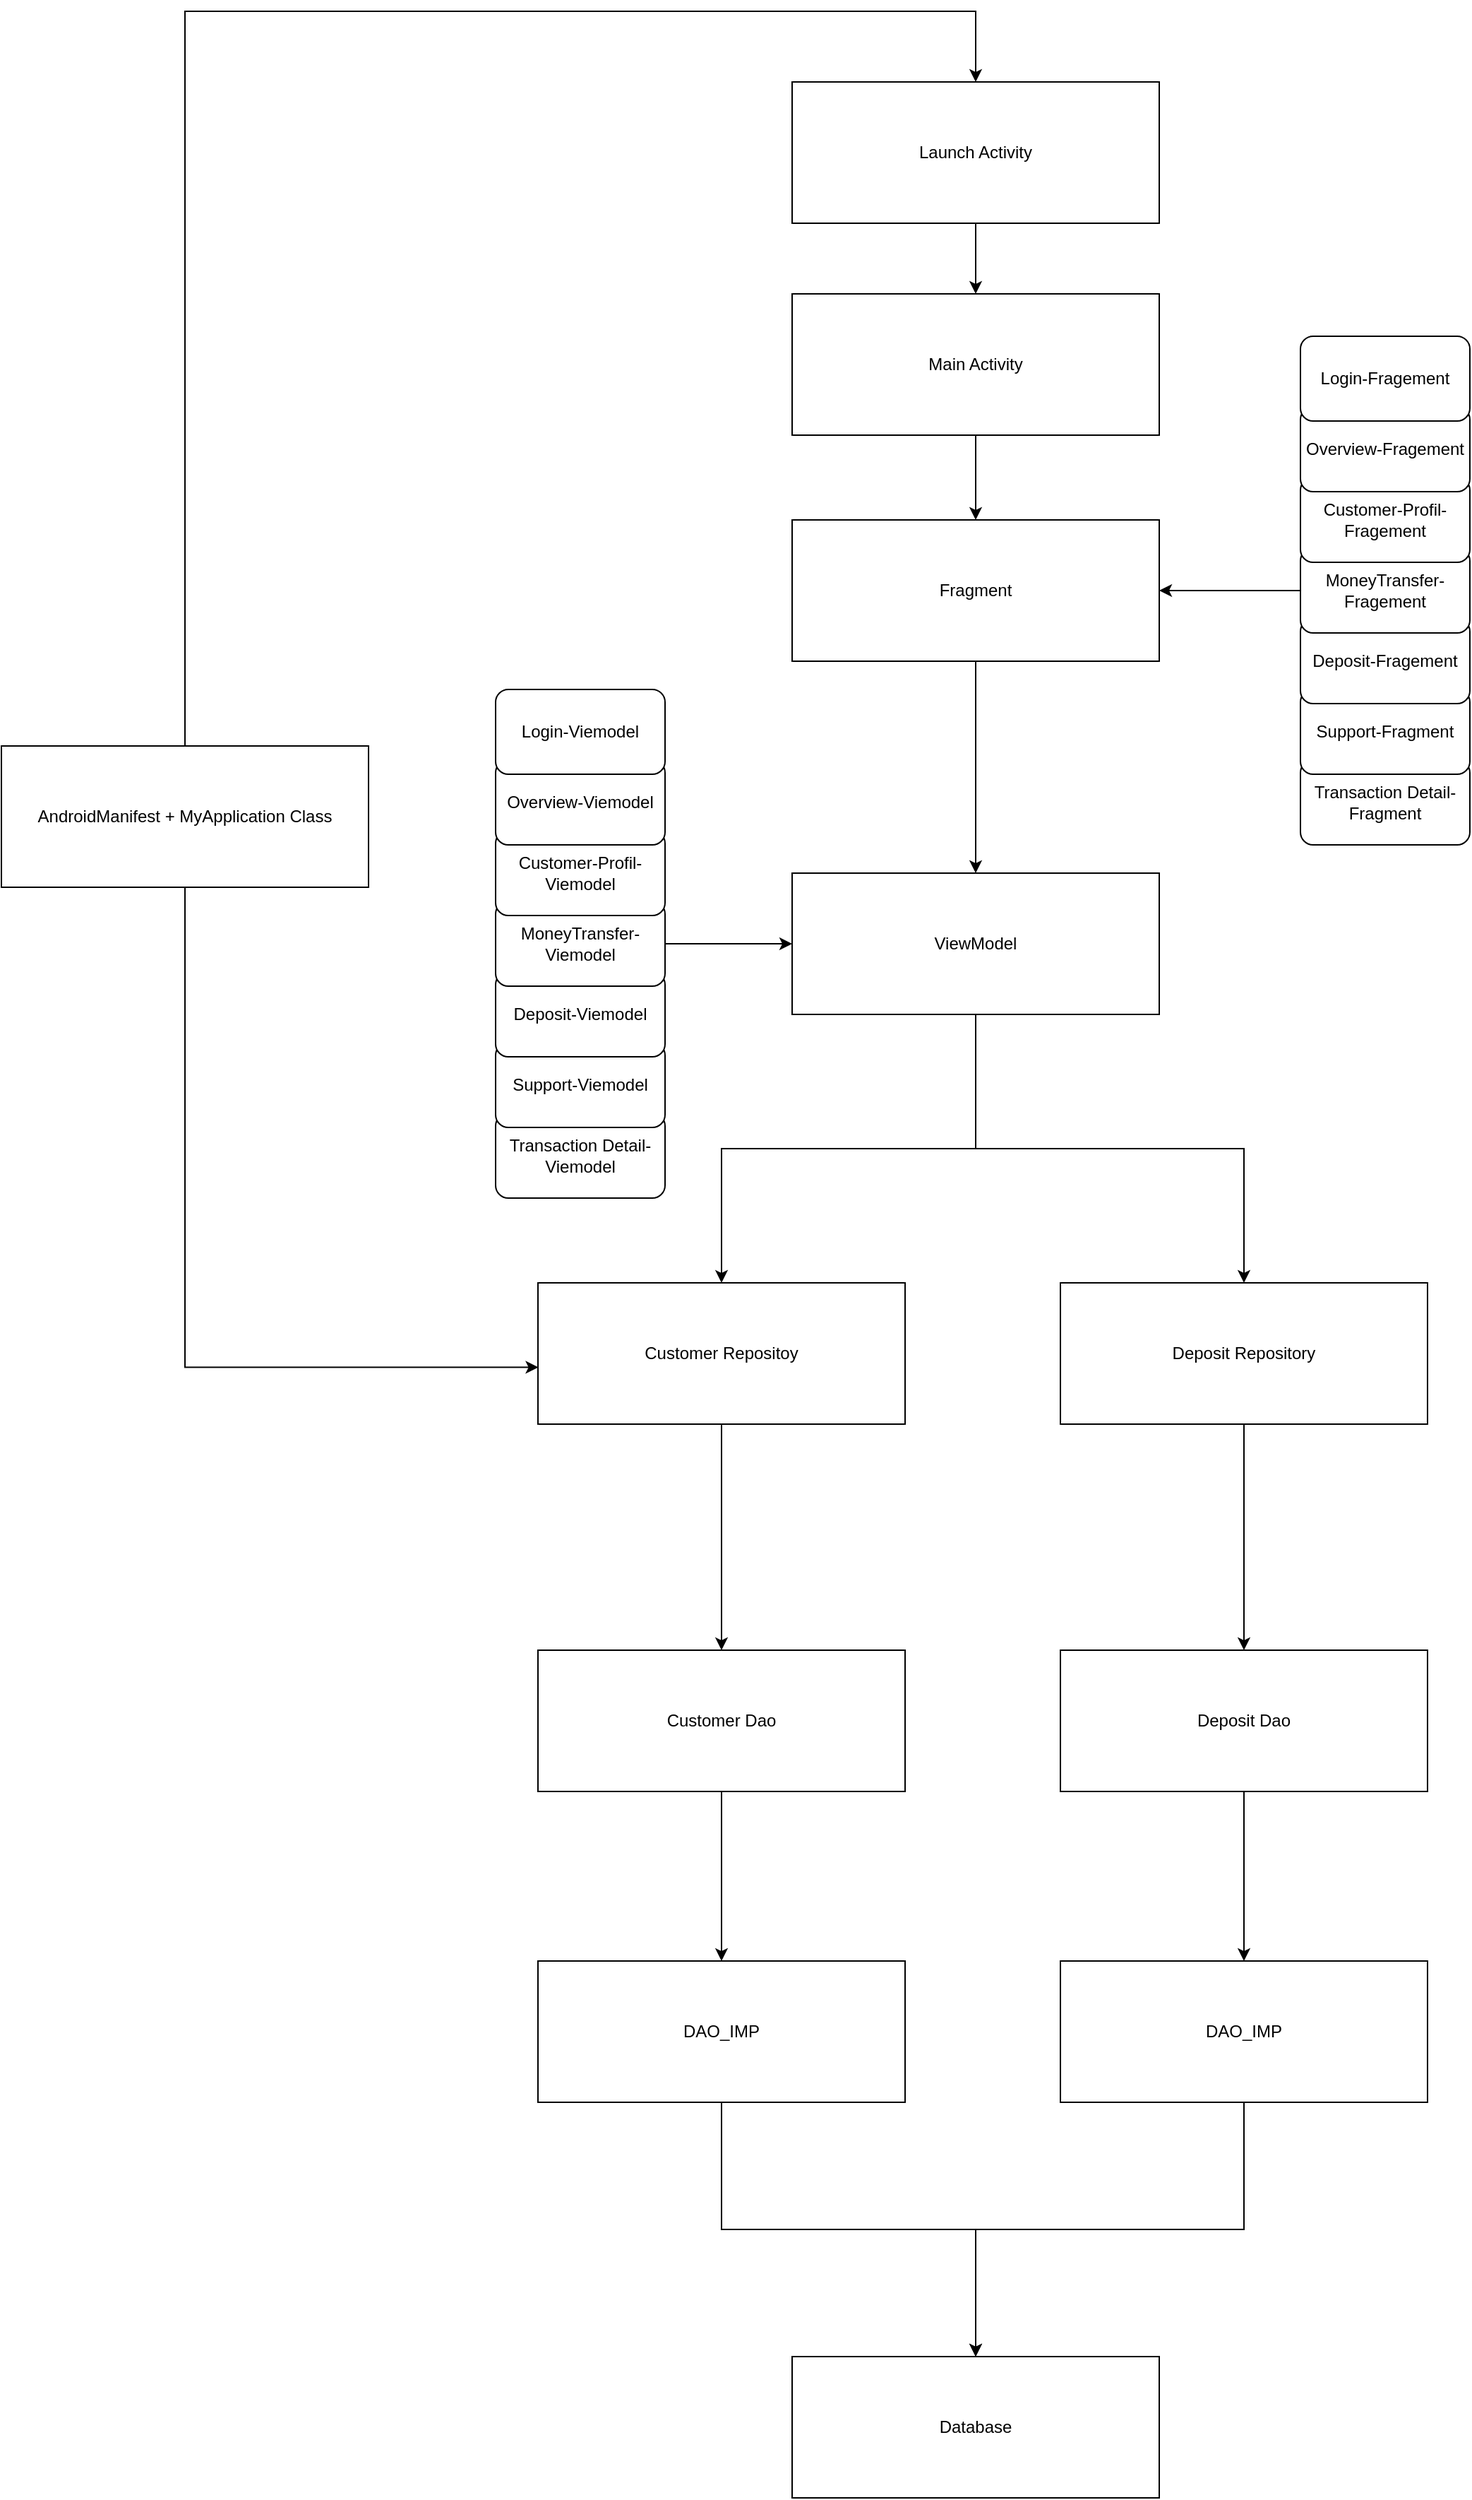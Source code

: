 <mxfile version="19.0.2" type="device"><diagram id="G9b5dp1RDIdE1Zv4bOB3" name="Seite-1"><mxGraphModel dx="4805" dy="3329" grid="1" gridSize="10" guides="1" tooltips="1" connect="1" arrows="1" fold="1" page="1" pageScale="1" pageWidth="827" pageHeight="1169" math="0" shadow="0"><root><mxCell id="0"/><mxCell id="1" parent="0"/><mxCell id="CMVcuWV6M7jbPf0YUv26-8" value="Transaction Detail-Fragment" style="rounded=1;whiteSpace=wrap;html=1;" vertex="1" parent="1"><mxGeometry x="610" y="-450" width="120" height="60" as="geometry"/></mxCell><mxCell id="CMVcuWV6M7jbPf0YUv26-7" value="Support-Fragment" style="rounded=1;whiteSpace=wrap;html=1;" vertex="1" parent="1"><mxGeometry x="610" y="-500" width="120" height="60" as="geometry"/></mxCell><mxCell id="CMVcuWV6M7jbPf0YUv26-4" value="Deposit-Fragement" style="rounded=1;whiteSpace=wrap;html=1;" vertex="1" parent="1"><mxGeometry x="610" y="-550" width="120" height="60" as="geometry"/></mxCell><mxCell id="CMVcuWV6M7jbPf0YUv26-16" style="edgeStyle=orthogonalEdgeStyle;rounded=0;orthogonalLoop=1;jettySize=auto;html=1;" edge="1" parent="1" source="CMVcuWV6M7jbPf0YUv26-5" target="CMVcuWV6M7jbPf0YUv26-1"><mxGeometry relative="1" as="geometry"/></mxCell><mxCell id="CMVcuWV6M7jbPf0YUv26-5" value="MoneyTransfer-Fragement" style="rounded=1;whiteSpace=wrap;html=1;" vertex="1" parent="1"><mxGeometry x="610" y="-600" width="120" height="60" as="geometry"/></mxCell><mxCell id="CMVcuWV6M7jbPf0YUv26-12" value="Customer-Profil-Fragement" style="rounded=1;whiteSpace=wrap;html=1;" vertex="1" parent="1"><mxGeometry x="610" y="-650" width="120" height="60" as="geometry"/></mxCell><mxCell id="JmLLNhONW_rrI-4XlPUS-3" style="edgeStyle=orthogonalEdgeStyle;rounded=0;orthogonalLoop=1;jettySize=auto;html=1;entryX=0.5;entryY=0;entryDx=0;entryDy=0;" parent="1" source="JmLLNhONW_rrI-4XlPUS-1" target="JmLLNhONW_rrI-4XlPUS-2" edge="1"><mxGeometry relative="1" as="geometry"/></mxCell><mxCell id="JmLLNhONW_rrI-4XlPUS-1" value="Customer Dao" style="rounded=0;whiteSpace=wrap;html=1;" parent="1" vertex="1"><mxGeometry x="70" y="180" width="260" height="100" as="geometry"/></mxCell><mxCell id="JmLLNhONW_rrI-4XlPUS-11" style="edgeStyle=orthogonalEdgeStyle;rounded=0;orthogonalLoop=1;jettySize=auto;html=1;" parent="1" source="JmLLNhONW_rrI-4XlPUS-2" target="JmLLNhONW_rrI-4XlPUS-10" edge="1"><mxGeometry relative="1" as="geometry"/></mxCell><mxCell id="JmLLNhONW_rrI-4XlPUS-2" value="DAO_IMP" style="rounded=0;whiteSpace=wrap;html=1;" parent="1" vertex="1"><mxGeometry x="70" y="400" width="260" height="100" as="geometry"/></mxCell><mxCell id="JmLLNhONW_rrI-4XlPUS-7" style="edgeStyle=orthogonalEdgeStyle;rounded=0;orthogonalLoop=1;jettySize=auto;html=1;" parent="1" source="JmLLNhONW_rrI-4XlPUS-6" target="JmLLNhONW_rrI-4XlPUS-1" edge="1"><mxGeometry relative="1" as="geometry"><mxPoint x="380" y="100" as="targetPoint"/></mxGeometry></mxCell><mxCell id="JmLLNhONW_rrI-4XlPUS-6" value="Customer Repositoy" style="rounded=0;whiteSpace=wrap;html=1;" parent="1" vertex="1"><mxGeometry x="70" y="-80" width="260" height="100" as="geometry"/></mxCell><mxCell id="CMVcuWV6M7jbPf0YUv26-31" style="edgeStyle=orthogonalEdgeStyle;rounded=0;orthogonalLoop=1;jettySize=auto;html=1;" edge="1" parent="1" source="JmLLNhONW_rrI-4XlPUS-8" target="JmLLNhONW_rrI-4XlPUS-6"><mxGeometry relative="1" as="geometry"/></mxCell><mxCell id="CMVcuWV6M7jbPf0YUv26-32" style="edgeStyle=orthogonalEdgeStyle;rounded=0;orthogonalLoop=1;jettySize=auto;html=1;entryX=0.5;entryY=0;entryDx=0;entryDy=0;" edge="1" parent="1" source="JmLLNhONW_rrI-4XlPUS-8" target="CMVcuWV6M7jbPf0YUv26-30"><mxGeometry relative="1" as="geometry"/></mxCell><mxCell id="JmLLNhONW_rrI-4XlPUS-8" value="ViewModel" style="rounded=0;whiteSpace=wrap;html=1;" parent="1" vertex="1"><mxGeometry x="250" y="-370" width="260" height="100" as="geometry"/></mxCell><mxCell id="JmLLNhONW_rrI-4XlPUS-10" value="Database" style="rounded=0;whiteSpace=wrap;html=1;" parent="1" vertex="1"><mxGeometry x="250" y="680" width="260" height="100" as="geometry"/></mxCell><mxCell id="CMVcuWV6M7jbPf0YUv26-19" style="edgeStyle=orthogonalEdgeStyle;rounded=0;orthogonalLoop=1;jettySize=auto;html=1;" edge="1" parent="1" source="CMVcuWV6M7jbPf0YUv26-1" target="JmLLNhONW_rrI-4XlPUS-8"><mxGeometry relative="1" as="geometry"/></mxCell><mxCell id="CMVcuWV6M7jbPf0YUv26-1" value="Fragment" style="rounded=0;whiteSpace=wrap;html=1;" vertex="1" parent="1"><mxGeometry x="250" y="-620" width="260" height="100" as="geometry"/></mxCell><mxCell id="CMVcuWV6M7jbPf0YUv26-2" value="Overview-Fragement" style="rounded=1;whiteSpace=wrap;html=1;" vertex="1" parent="1"><mxGeometry x="610" y="-700" width="120" height="60" as="geometry"/></mxCell><mxCell id="CMVcuWV6M7jbPf0YUv26-6" value="Login-Fragement" style="rounded=1;whiteSpace=wrap;html=1;" vertex="1" parent="1"><mxGeometry x="610" y="-750" width="120" height="60" as="geometry"/></mxCell><mxCell id="CMVcuWV6M7jbPf0YUv26-20" value="Transaction Detail-Viemodel" style="rounded=1;whiteSpace=wrap;html=1;" vertex="1" parent="1"><mxGeometry x="40" y="-200" width="120" height="60" as="geometry"/></mxCell><mxCell id="CMVcuWV6M7jbPf0YUv26-21" value="Support-Viemodel" style="rounded=1;whiteSpace=wrap;html=1;" vertex="1" parent="1"><mxGeometry x="40" y="-250" width="120" height="60" as="geometry"/></mxCell><mxCell id="CMVcuWV6M7jbPf0YUv26-22" value="Deposit-Viemodel" style="rounded=1;whiteSpace=wrap;html=1;" vertex="1" parent="1"><mxGeometry x="40" y="-300" width="120" height="60" as="geometry"/></mxCell><mxCell id="CMVcuWV6M7jbPf0YUv26-27" style="edgeStyle=orthogonalEdgeStyle;rounded=0;orthogonalLoop=1;jettySize=auto;html=1;entryX=0;entryY=0.5;entryDx=0;entryDy=0;" edge="1" parent="1" source="CMVcuWV6M7jbPf0YUv26-23" target="JmLLNhONW_rrI-4XlPUS-8"><mxGeometry relative="1" as="geometry"/></mxCell><mxCell id="CMVcuWV6M7jbPf0YUv26-23" value="MoneyTransfer-Viemodel" style="rounded=1;whiteSpace=wrap;html=1;" vertex="1" parent="1"><mxGeometry x="40" y="-350" width="120" height="60" as="geometry"/></mxCell><mxCell id="CMVcuWV6M7jbPf0YUv26-24" value="Customer-Profil-Viemodel" style="rounded=1;whiteSpace=wrap;html=1;" vertex="1" parent="1"><mxGeometry x="40" y="-400" width="120" height="60" as="geometry"/></mxCell><mxCell id="CMVcuWV6M7jbPf0YUv26-25" value="Overview-Viemodel" style="rounded=1;whiteSpace=wrap;html=1;" vertex="1" parent="1"><mxGeometry x="40" y="-450" width="120" height="60" as="geometry"/></mxCell><mxCell id="CMVcuWV6M7jbPf0YUv26-26" value="Login-Viemodel" style="rounded=1;whiteSpace=wrap;html=1;" vertex="1" parent="1"><mxGeometry x="40" y="-500" width="120" height="60" as="geometry"/></mxCell><mxCell id="CMVcuWV6M7jbPf0YUv26-34" style="edgeStyle=orthogonalEdgeStyle;rounded=0;orthogonalLoop=1;jettySize=auto;html=1;entryX=0.5;entryY=0;entryDx=0;entryDy=0;" edge="1" parent="1" source="CMVcuWV6M7jbPf0YUv26-30" target="CMVcuWV6M7jbPf0YUv26-33"><mxGeometry relative="1" as="geometry"/></mxCell><mxCell id="CMVcuWV6M7jbPf0YUv26-30" value="Deposit Repository" style="rounded=0;whiteSpace=wrap;html=1;" vertex="1" parent="1"><mxGeometry x="440" y="-80" width="260" height="100" as="geometry"/></mxCell><mxCell id="CMVcuWV6M7jbPf0YUv26-36" style="edgeStyle=orthogonalEdgeStyle;rounded=0;orthogonalLoop=1;jettySize=auto;html=1;" edge="1" parent="1" source="CMVcuWV6M7jbPf0YUv26-33" target="CMVcuWV6M7jbPf0YUv26-35"><mxGeometry relative="1" as="geometry"/></mxCell><mxCell id="CMVcuWV6M7jbPf0YUv26-33" value="Deposit Dao" style="rounded=0;whiteSpace=wrap;html=1;" vertex="1" parent="1"><mxGeometry x="440" y="180" width="260" height="100" as="geometry"/></mxCell><mxCell id="CMVcuWV6M7jbPf0YUv26-37" style="edgeStyle=orthogonalEdgeStyle;rounded=0;orthogonalLoop=1;jettySize=auto;html=1;entryX=0.5;entryY=0;entryDx=0;entryDy=0;" edge="1" parent="1" source="CMVcuWV6M7jbPf0YUv26-35" target="JmLLNhONW_rrI-4XlPUS-10"><mxGeometry relative="1" as="geometry"/></mxCell><mxCell id="CMVcuWV6M7jbPf0YUv26-35" value="DAO_IMP" style="rounded=0;whiteSpace=wrap;html=1;" vertex="1" parent="1"><mxGeometry x="440" y="400" width="260" height="100" as="geometry"/></mxCell><mxCell id="CMVcuWV6M7jbPf0YUv26-45" style="edgeStyle=orthogonalEdgeStyle;rounded=0;orthogonalLoop=1;jettySize=auto;html=1;" edge="1" parent="1" source="CMVcuWV6M7jbPf0YUv26-38" target="CMVcuWV6M7jbPf0YUv26-44"><mxGeometry relative="1" as="geometry"/></mxCell><mxCell id="CMVcuWV6M7jbPf0YUv26-38" value="Launch Activity" style="rounded=0;whiteSpace=wrap;html=1;" vertex="1" parent="1"><mxGeometry x="250" y="-930" width="260" height="100" as="geometry"/></mxCell><mxCell id="CMVcuWV6M7jbPf0YUv26-40" style="edgeStyle=orthogonalEdgeStyle;rounded=0;orthogonalLoop=1;jettySize=auto;html=1;entryX=0.5;entryY=0;entryDx=0;entryDy=0;exitX=0.5;exitY=0;exitDx=0;exitDy=0;" edge="1" parent="1" source="CMVcuWV6M7jbPf0YUv26-39" target="CMVcuWV6M7jbPf0YUv26-38"><mxGeometry relative="1" as="geometry"><Array as="points"><mxPoint x="-180" y="-980"/><mxPoint x="380" y="-980"/></Array></mxGeometry></mxCell><mxCell id="CMVcuWV6M7jbPf0YUv26-43" style="edgeStyle=orthogonalEdgeStyle;rounded=0;orthogonalLoop=1;jettySize=auto;html=1;entryX=0.001;entryY=0.598;entryDx=0;entryDy=0;entryPerimeter=0;exitX=0.5;exitY=1;exitDx=0;exitDy=0;" edge="1" parent="1" source="CMVcuWV6M7jbPf0YUv26-39" target="JmLLNhONW_rrI-4XlPUS-6"><mxGeometry relative="1" as="geometry"/></mxCell><mxCell id="CMVcuWV6M7jbPf0YUv26-39" value="AndroidManifest + MyApplication Class" style="rounded=0;whiteSpace=wrap;html=1;" vertex="1" parent="1"><mxGeometry x="-310" y="-460" width="260" height="100" as="geometry"/></mxCell><mxCell id="CMVcuWV6M7jbPf0YUv26-46" style="edgeStyle=orthogonalEdgeStyle;rounded=0;orthogonalLoop=1;jettySize=auto;html=1;entryX=0.5;entryY=0;entryDx=0;entryDy=0;" edge="1" parent="1" source="CMVcuWV6M7jbPf0YUv26-44" target="CMVcuWV6M7jbPf0YUv26-1"><mxGeometry relative="1" as="geometry"/></mxCell><mxCell id="CMVcuWV6M7jbPf0YUv26-44" value="Main Activity" style="rounded=0;whiteSpace=wrap;html=1;" vertex="1" parent="1"><mxGeometry x="250" y="-780" width="260" height="100" as="geometry"/></mxCell></root></mxGraphModel></diagram></mxfile>